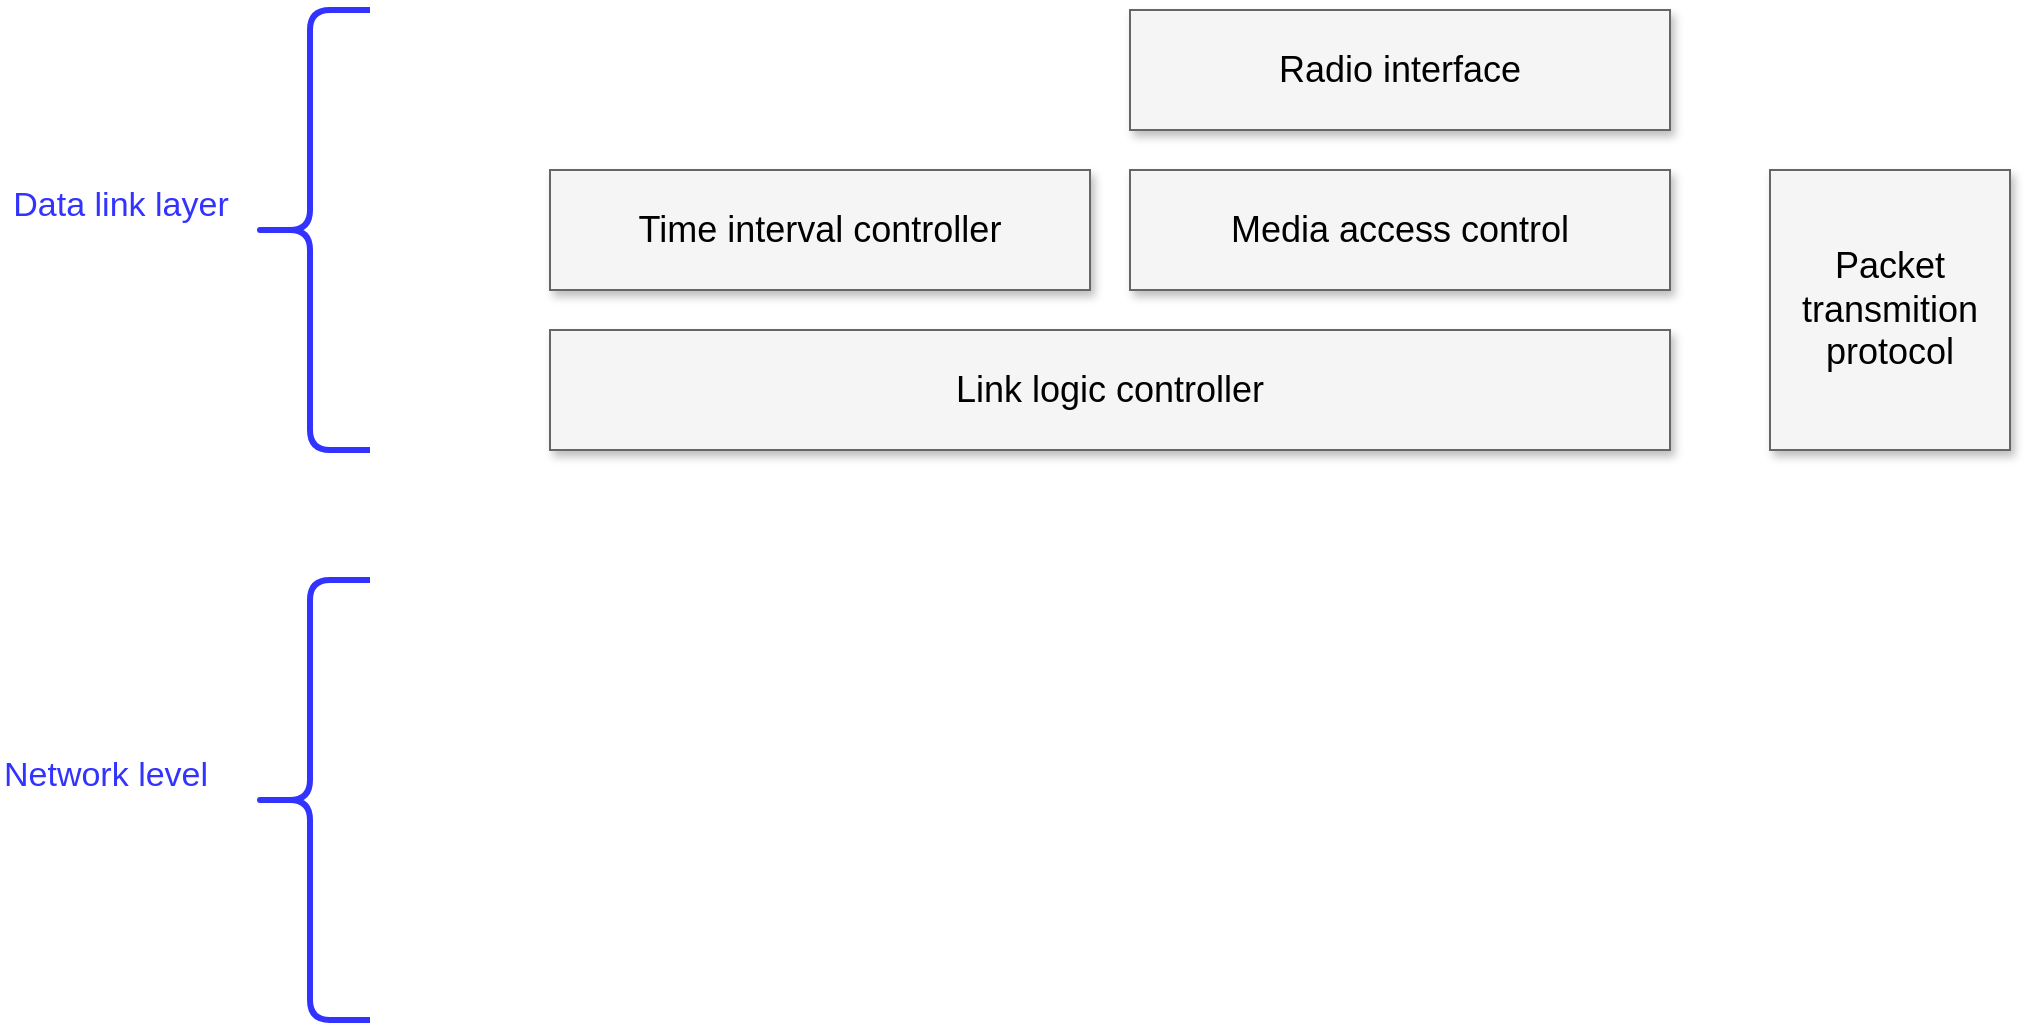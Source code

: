<mxfile version="11.1.4" type="device"><diagram name="Page-1" id="90a13364-a465-7bf4-72fc-28e22215d7a0"><mxGraphModel dx="1185" dy="680" grid="1" gridSize="10" guides="1" tooltips="1" connect="1" arrows="1" fold="1" page="1" pageScale="1.5" pageWidth="1169" pageHeight="826" background="#ffffff" math="0" shadow="0"><root><mxCell id="0" style=";html=1;"/><mxCell id="1" style=";html=1;" parent="0"/><mxCell id="noRbV_FloQMMA1Q-lEzA-1" value="Packet transmition protocol" style="whiteSpace=wrap;html=1;shadow=1;fontSize=18;fillColor=#f5f5f5;strokeColor=#666666;" vertex="1" parent="1"><mxGeometry x="1220" y="375" width="120" height="140" as="geometry"/></mxCell><mxCell id="noRbV_FloQMMA1Q-lEzA-2" value="Radio interface" style="whiteSpace=wrap;html=1;shadow=1;fontSize=18;fillColor=#f5f5f5;strokeColor=#666666;" vertex="1" parent="1"><mxGeometry x="900" y="295" width="270" height="60" as="geometry"/></mxCell><mxCell id="noRbV_FloQMMA1Q-lEzA-3" value="Time interval controller" style="whiteSpace=wrap;html=1;shadow=1;fontSize=18;fillColor=#f5f5f5;strokeColor=#666666;" vertex="1" parent="1"><mxGeometry x="610" y="375" width="270" height="60" as="geometry"/></mxCell><mxCell id="noRbV_FloQMMA1Q-lEzA-4" value="Media access control" style="whiteSpace=wrap;html=1;shadow=1;fontSize=18;fillColor=#f5f5f5;strokeColor=#666666;" vertex="1" parent="1"><mxGeometry x="900" y="375" width="270" height="60" as="geometry"/></mxCell><mxCell id="noRbV_FloQMMA1Q-lEzA-5" value="Link logic controller" style="whiteSpace=wrap;html=1;shadow=1;fontSize=18;fillColor=#f5f5f5;strokeColor=#666666;" vertex="1" parent="1"><mxGeometry x="610" y="455" width="560" height="60" as="geometry"/></mxCell><mxCell id="noRbV_FloQMMA1Q-lEzA-8" value="" style="shape=curlyBracket;whiteSpace=wrap;html=1;rounded=1;fontColor=#3333FF;fillColor=#3333FF;strokeColor=#3333FF;strokeWidth=3;" vertex="1" parent="1"><mxGeometry x="460" y="295" width="60" height="220" as="geometry"/></mxCell><mxCell id="noRbV_FloQMMA1Q-lEzA-9" value="Data link layer" style="text;html=1;resizable=0;points=[];autosize=1;align=center;verticalAlign=middle;spacingTop=-4;strokeWidth=8;fontSize=17;labelPosition=center;verticalLabelPosition=middle;fontColor=#3333FF;" vertex="1" parent="1"><mxGeometry x="350" y="385" width="90" height="20" as="geometry"/></mxCell><mxCell id="noRbV_FloQMMA1Q-lEzA-10" value="" style="shape=curlyBracket;whiteSpace=wrap;html=1;rounded=1;fontColor=#3333FF;fillColor=#3333FF;strokeColor=#3333FF;strokeWidth=3;" vertex="1" parent="1"><mxGeometry x="460" y="580" width="60" height="220" as="geometry"/></mxCell><mxCell id="noRbV_FloQMMA1Q-lEzA-11" value="Network level" style="text;html=1;resizable=0;points=[];autosize=1;align=left;verticalAlign=top;spacingTop=-4;fontSize=17;fontColor=#3333FF;" vertex="1" parent="1"><mxGeometry x="335" y="665" width="120" height="20" as="geometry"/></mxCell></root></mxGraphModel></diagram></mxfile>